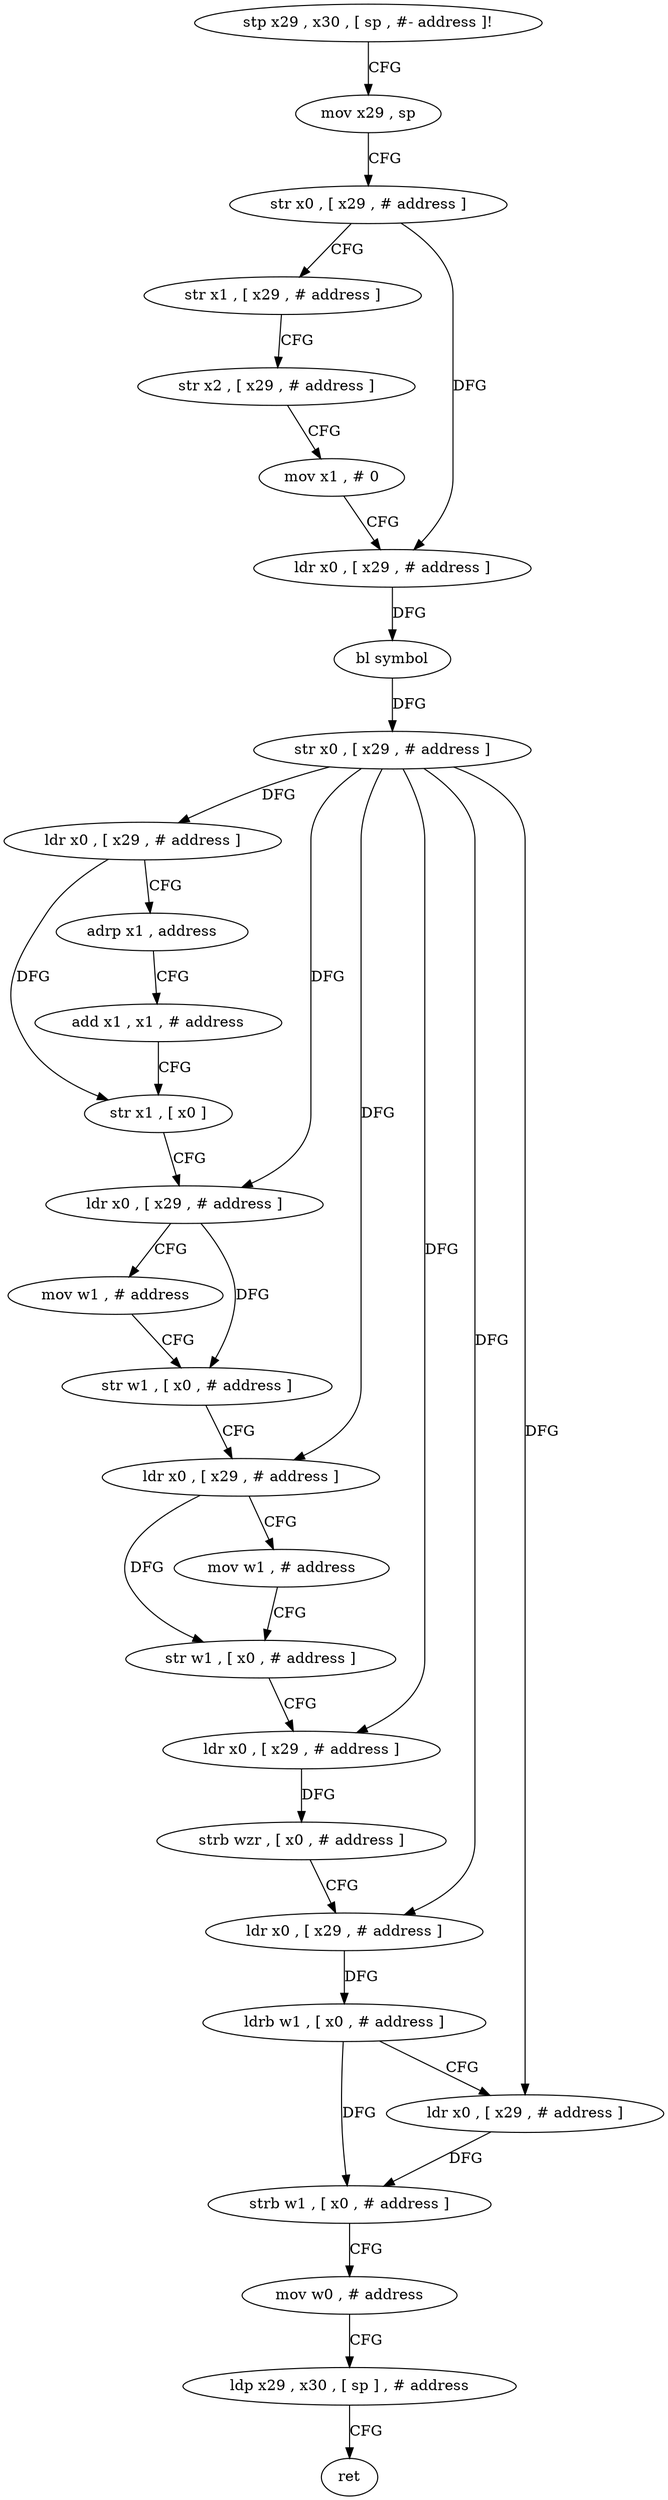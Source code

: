 digraph "func" {
"4269816" [label = "stp x29 , x30 , [ sp , #- address ]!" ]
"4269820" [label = "mov x29 , sp" ]
"4269824" [label = "str x0 , [ x29 , # address ]" ]
"4269828" [label = "str x1 , [ x29 , # address ]" ]
"4269832" [label = "str x2 , [ x29 , # address ]" ]
"4269836" [label = "mov x1 , # 0" ]
"4269840" [label = "ldr x0 , [ x29 , # address ]" ]
"4269844" [label = "bl symbol" ]
"4269848" [label = "str x0 , [ x29 , # address ]" ]
"4269852" [label = "ldr x0 , [ x29 , # address ]" ]
"4269856" [label = "adrp x1 , address" ]
"4269860" [label = "add x1 , x1 , # address" ]
"4269864" [label = "str x1 , [ x0 ]" ]
"4269868" [label = "ldr x0 , [ x29 , # address ]" ]
"4269872" [label = "mov w1 , # address" ]
"4269876" [label = "str w1 , [ x0 , # address ]" ]
"4269880" [label = "ldr x0 , [ x29 , # address ]" ]
"4269884" [label = "mov w1 , # address" ]
"4269888" [label = "str w1 , [ x0 , # address ]" ]
"4269892" [label = "ldr x0 , [ x29 , # address ]" ]
"4269896" [label = "strb wzr , [ x0 , # address ]" ]
"4269900" [label = "ldr x0 , [ x29 , # address ]" ]
"4269904" [label = "ldrb w1 , [ x0 , # address ]" ]
"4269908" [label = "ldr x0 , [ x29 , # address ]" ]
"4269912" [label = "strb w1 , [ x0 , # address ]" ]
"4269916" [label = "mov w0 , # address" ]
"4269920" [label = "ldp x29 , x30 , [ sp ] , # address" ]
"4269924" [label = "ret" ]
"4269816" -> "4269820" [ label = "CFG" ]
"4269820" -> "4269824" [ label = "CFG" ]
"4269824" -> "4269828" [ label = "CFG" ]
"4269824" -> "4269840" [ label = "DFG" ]
"4269828" -> "4269832" [ label = "CFG" ]
"4269832" -> "4269836" [ label = "CFG" ]
"4269836" -> "4269840" [ label = "CFG" ]
"4269840" -> "4269844" [ label = "DFG" ]
"4269844" -> "4269848" [ label = "DFG" ]
"4269848" -> "4269852" [ label = "DFG" ]
"4269848" -> "4269868" [ label = "DFG" ]
"4269848" -> "4269880" [ label = "DFG" ]
"4269848" -> "4269892" [ label = "DFG" ]
"4269848" -> "4269900" [ label = "DFG" ]
"4269848" -> "4269908" [ label = "DFG" ]
"4269852" -> "4269856" [ label = "CFG" ]
"4269852" -> "4269864" [ label = "DFG" ]
"4269856" -> "4269860" [ label = "CFG" ]
"4269860" -> "4269864" [ label = "CFG" ]
"4269864" -> "4269868" [ label = "CFG" ]
"4269868" -> "4269872" [ label = "CFG" ]
"4269868" -> "4269876" [ label = "DFG" ]
"4269872" -> "4269876" [ label = "CFG" ]
"4269876" -> "4269880" [ label = "CFG" ]
"4269880" -> "4269884" [ label = "CFG" ]
"4269880" -> "4269888" [ label = "DFG" ]
"4269884" -> "4269888" [ label = "CFG" ]
"4269888" -> "4269892" [ label = "CFG" ]
"4269892" -> "4269896" [ label = "DFG" ]
"4269896" -> "4269900" [ label = "CFG" ]
"4269900" -> "4269904" [ label = "DFG" ]
"4269904" -> "4269908" [ label = "CFG" ]
"4269904" -> "4269912" [ label = "DFG" ]
"4269908" -> "4269912" [ label = "DFG" ]
"4269912" -> "4269916" [ label = "CFG" ]
"4269916" -> "4269920" [ label = "CFG" ]
"4269920" -> "4269924" [ label = "CFG" ]
}
